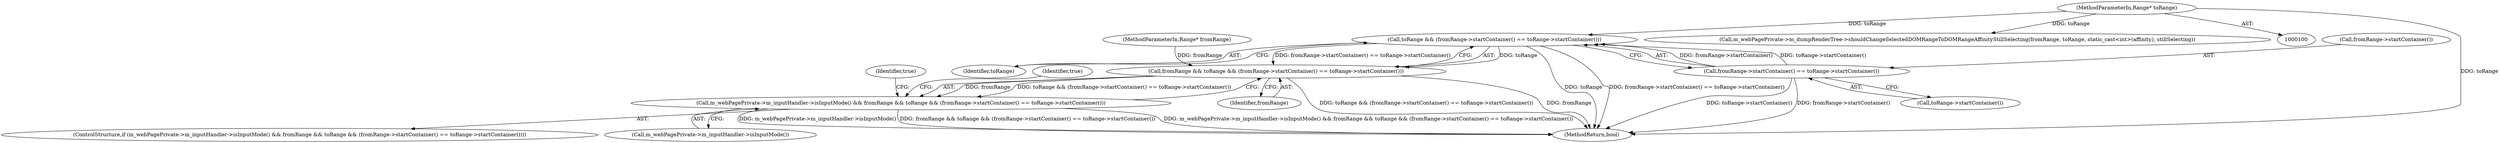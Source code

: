 digraph "0_Chrome_f81fcab3b31dfaff3473e8eb94c6531677116242@pointer" {
"1000153" [label="(Call,toRange && (fromRange->startContainer() == toRange->startContainer()))"];
"1000102" [label="(MethodParameterIn,Range* toRange)"];
"1000155" [label="(Call,fromRange->startContainer() == toRange->startContainer())"];
"1000151" [label="(Call,fromRange && toRange && (fromRange->startContainer() == toRange->startContainer()))"];
"1000149" [label="(Call,m_webPagePrivate->m_inputHandler->isInputMode() && fromRange && toRange && (fromRange->startContainer() == toRange->startContainer()))"];
"1000161" [label="(Identifier,true)"];
"1000157" [label="(Call,toRange->startContainer())"];
"1000148" [label="(ControlStructure,if (m_webPagePrivate->m_inputHandler->isInputMode() && fromRange && toRange && (fromRange->startContainer() == toRange->startContainer())))"];
"1000154" [label="(Identifier,toRange)"];
"1000101" [label="(MethodParameterIn,Range* fromRange)"];
"1000149" [label="(Call,m_webPagePrivate->m_inputHandler->isInputMode() && fromRange && toRange && (fromRange->startContainer() == toRange->startContainer()))"];
"1000150" [label="(Call,m_webPagePrivate->m_inputHandler->isInputMode())"];
"1000162" [label="(MethodReturn,bool)"];
"1000151" [label="(Call,fromRange && toRange && (fromRange->startContainer() == toRange->startContainer()))"];
"1000159" [label="(Identifier,true)"];
"1000152" [label="(Identifier,fromRange)"];
"1000153" [label="(Call,toRange && (fromRange->startContainer() == toRange->startContainer()))"];
"1000102" [label="(MethodParameterIn,Range* toRange)"];
"1000111" [label="(Call,m_webPagePrivate->m_dumpRenderTree->shouldChangeSelectedDOMRangeToDOMRangeAffinityStillSelecting(fromRange, toRange, static_cast<int>(affinity), stillSelecting))"];
"1000156" [label="(Call,fromRange->startContainer())"];
"1000155" [label="(Call,fromRange->startContainer() == toRange->startContainer())"];
"1000153" -> "1000151"  [label="AST: "];
"1000153" -> "1000154"  [label="CFG: "];
"1000153" -> "1000155"  [label="CFG: "];
"1000154" -> "1000153"  [label="AST: "];
"1000155" -> "1000153"  [label="AST: "];
"1000151" -> "1000153"  [label="CFG: "];
"1000153" -> "1000162"  [label="DDG: toRange"];
"1000153" -> "1000162"  [label="DDG: fromRange->startContainer() == toRange->startContainer()"];
"1000153" -> "1000151"  [label="DDG: toRange"];
"1000153" -> "1000151"  [label="DDG: fromRange->startContainer() == toRange->startContainer()"];
"1000102" -> "1000153"  [label="DDG: toRange"];
"1000155" -> "1000153"  [label="DDG: fromRange->startContainer()"];
"1000155" -> "1000153"  [label="DDG: toRange->startContainer()"];
"1000102" -> "1000100"  [label="AST: "];
"1000102" -> "1000162"  [label="DDG: toRange"];
"1000102" -> "1000111"  [label="DDG: toRange"];
"1000155" -> "1000157"  [label="CFG: "];
"1000156" -> "1000155"  [label="AST: "];
"1000157" -> "1000155"  [label="AST: "];
"1000155" -> "1000162"  [label="DDG: toRange->startContainer()"];
"1000155" -> "1000162"  [label="DDG: fromRange->startContainer()"];
"1000151" -> "1000149"  [label="AST: "];
"1000151" -> "1000152"  [label="CFG: "];
"1000152" -> "1000151"  [label="AST: "];
"1000149" -> "1000151"  [label="CFG: "];
"1000151" -> "1000162"  [label="DDG: toRange && (fromRange->startContainer() == toRange->startContainer())"];
"1000151" -> "1000162"  [label="DDG: fromRange"];
"1000151" -> "1000149"  [label="DDG: fromRange"];
"1000151" -> "1000149"  [label="DDG: toRange && (fromRange->startContainer() == toRange->startContainer())"];
"1000101" -> "1000151"  [label="DDG: fromRange"];
"1000149" -> "1000148"  [label="AST: "];
"1000149" -> "1000150"  [label="CFG: "];
"1000150" -> "1000149"  [label="AST: "];
"1000159" -> "1000149"  [label="CFG: "];
"1000161" -> "1000149"  [label="CFG: "];
"1000149" -> "1000162"  [label="DDG: fromRange && toRange && (fromRange->startContainer() == toRange->startContainer())"];
"1000149" -> "1000162"  [label="DDG: m_webPagePrivate->m_inputHandler->isInputMode() && fromRange && toRange && (fromRange->startContainer() == toRange->startContainer())"];
"1000149" -> "1000162"  [label="DDG: m_webPagePrivate->m_inputHandler->isInputMode()"];
}
